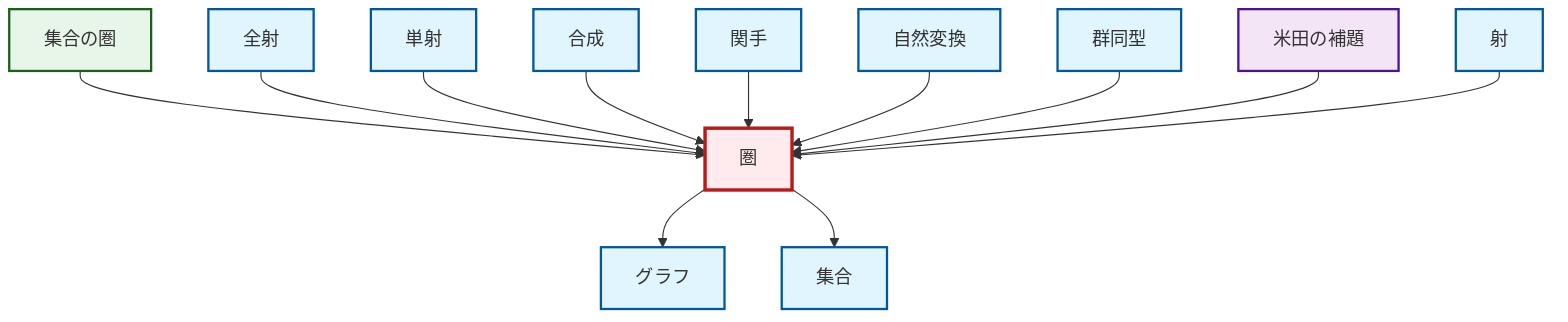 graph TD
    classDef definition fill:#e1f5fe,stroke:#01579b,stroke-width:2px
    classDef theorem fill:#f3e5f5,stroke:#4a148c,stroke-width:2px
    classDef axiom fill:#fff3e0,stroke:#e65100,stroke-width:2px
    classDef example fill:#e8f5e9,stroke:#1b5e20,stroke-width:2px
    classDef current fill:#ffebee,stroke:#b71c1c,stroke-width:3px
    def-monomorphism["単射"]:::definition
    def-composition["合成"]:::definition
    thm-yoneda["米田の補題"]:::theorem
    def-morphism["射"]:::definition
    def-category["圏"]:::definition
    def-graph["グラフ"]:::definition
    def-epimorphism["全射"]:::definition
    def-isomorphism["群同型"]:::definition
    ex-set-category["集合の圏"]:::example
    def-functor["関手"]:::definition
    def-natural-transformation["自然変換"]:::definition
    def-set["集合"]:::definition
    ex-set-category --> def-category
    def-epimorphism --> def-category
    def-monomorphism --> def-category
    def-composition --> def-category
    def-functor --> def-category
    def-natural-transformation --> def-category
    def-category --> def-graph
    def-isomorphism --> def-category
    thm-yoneda --> def-category
    def-category --> def-set
    def-morphism --> def-category
    class def-category current